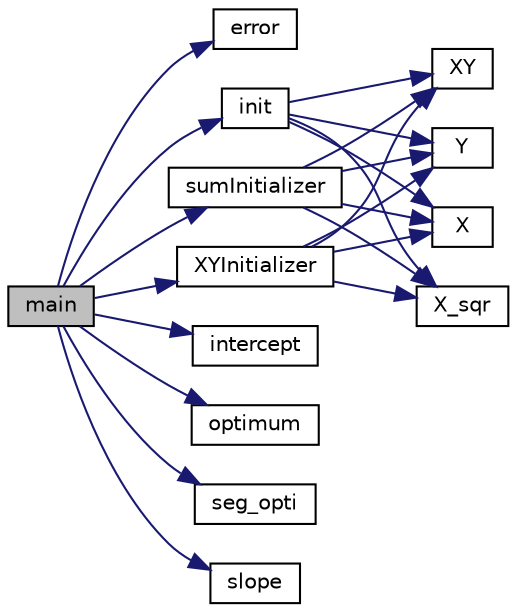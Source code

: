 digraph "main"
{
 // INTERACTIVE_SVG=YES
  edge [fontname="Helvetica",fontsize="10",labelfontname="Helvetica",labelfontsize="10"];
  node [fontname="Helvetica",fontsize="10",shape=record];
  rankdir="LR";
  Node13 [label="main",height=0.2,width=0.4,color="black", fillcolor="grey75", style="filled", fontcolor="black"];
  Node13 -> Node14 [color="midnightblue",fontsize="10",style="solid",fontname="Helvetica"];
  Node14 [label="error",height=0.2,width=0.4,color="black", fillcolor="white", style="filled",URL="$_seg_least_8cpp.html#a603a96957a6df249b6d7b7207eab837f",tooltip="helper function to initialize values "];
  Node13 -> Node15 [color="midnightblue",fontsize="10",style="solid",fontname="Helvetica"];
  Node15 [label="init",height=0.2,width=0.4,color="black", fillcolor="white", style="filled",URL="$_seg_least_8cpp.html#a02fd73d861ef2e4aabb38c0c9ff82947",tooltip="helper function to update values in X, Y, Xy and X_sqr "];
  Node15 -> Node16 [color="midnightblue",fontsize="10",style="solid",fontname="Helvetica"];
  Node16 [label="X",height=0.2,width=0.4,color="black", fillcolor="white", style="filled",URL="$_seg_least_8cpp.html#ab97f549f06ae782f4670c19b049c4ace"];
  Node15 -> Node17 [color="midnightblue",fontsize="10",style="solid",fontname="Helvetica"];
  Node17 [label="X_sqr",height=0.2,width=0.4,color="black", fillcolor="white", style="filled",URL="$_seg_least_8cpp.html#a47002d6645b78c6c2969dc6ed512eb55"];
  Node15 -> Node18 [color="midnightblue",fontsize="10",style="solid",fontname="Helvetica"];
  Node18 [label="XY",height=0.2,width=0.4,color="black", fillcolor="white", style="filled",URL="$_seg_least_8cpp.html#ad9abe7b887ced63dfaa9afd70357b837"];
  Node15 -> Node19 [color="midnightblue",fontsize="10",style="solid",fontname="Helvetica"];
  Node19 [label="Y",height=0.2,width=0.4,color="black", fillcolor="white", style="filled",URL="$_seg_least_8cpp.html#a2d8a3d3c5f89e0ca29000b35ca73d3ec"];
  Node13 -> Node20 [color="midnightblue",fontsize="10",style="solid",fontname="Helvetica"];
  Node20 [label="intercept",height=0.2,width=0.4,color="black", fillcolor="white", style="filled",URL="$_seg_least_8cpp.html#ac50b55a2b734969544226ce1f5e17437"];
  Node13 -> Node21 [color="midnightblue",fontsize="10",style="solid",fontname="Helvetica"];
  Node21 [label="optimum",height=0.2,width=0.4,color="black", fillcolor="white", style="filled",URL="$_seg_least_8cpp.html#a38e0da0e5c77472a8518df3830f63c14"];
  Node13 -> Node22 [color="midnightblue",fontsize="10",style="solid",fontname="Helvetica"];
  Node22 [label="seg_opti",height=0.2,width=0.4,color="black", fillcolor="white", style="filled",URL="$_seg_least_8cpp.html#a1b8992c9e0832429cc3df6f27e9b69e9"];
  Node13 -> Node23 [color="midnightblue",fontsize="10",style="solid",fontname="Helvetica"];
  Node23 [label="slope",height=0.2,width=0.4,color="black", fillcolor="white", style="filled",URL="$_seg_least_8cpp.html#a429e2c9c80e74224fc052f2a95ddea7e"];
  Node13 -> Node24 [color="midnightblue",fontsize="10",style="solid",fontname="Helvetica"];
  Node24 [label="sumInitializer",height=0.2,width=0.4,color="black", fillcolor="white", style="filled",URL="$_seg_least_8cpp.html#a0b4b1bb4f7756636f938542bcca1df6c",tooltip="driver code "];
  Node24 -> Node16 [color="midnightblue",fontsize="10",style="solid",fontname="Helvetica"];
  Node24 -> Node19 [color="midnightblue",fontsize="10",style="solid",fontname="Helvetica"];
  Node24 -> Node18 [color="midnightblue",fontsize="10",style="solid",fontname="Helvetica"];
  Node24 -> Node17 [color="midnightblue",fontsize="10",style="solid",fontname="Helvetica"];
  Node13 -> Node25 [color="midnightblue",fontsize="10",style="solid",fontname="Helvetica"];
  Node25 [label="XYInitializer",height=0.2,width=0.4,color="black", fillcolor="white", style="filled",URL="$_seg_least_8cpp.html#abb1200c8321b04faac36e48129423db0",tooltip="helper function to updare sum_x, sum_y, sum_xy, sum_x_sqr "];
  Node25 -> Node16 [color="midnightblue",fontsize="10",style="solid",fontname="Helvetica"];
  Node25 -> Node19 [color="midnightblue",fontsize="10",style="solid",fontname="Helvetica"];
  Node25 -> Node18 [color="midnightblue",fontsize="10",style="solid",fontname="Helvetica"];
  Node25 -> Node17 [color="midnightblue",fontsize="10",style="solid",fontname="Helvetica"];
}
